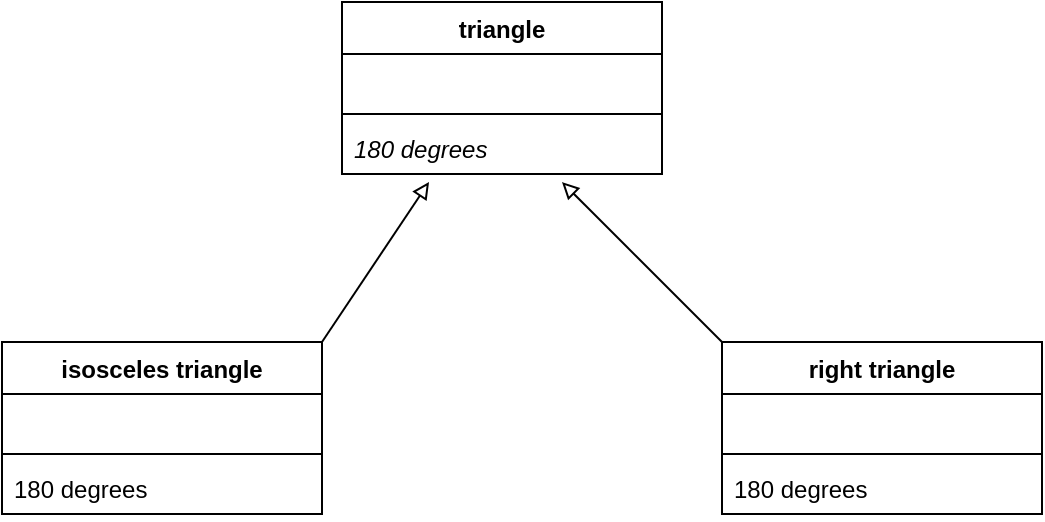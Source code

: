 <mxfile version="18.1.2" type="device"><diagram id="KE2rfAVybgUXC8RpabZR" name="Page-1"><mxGraphModel dx="1247" dy="677" grid="1" gridSize="10" guides="1" tooltips="1" connect="1" arrows="1" fold="1" page="1" pageScale="1" pageWidth="827" pageHeight="1169" math="0" shadow="0"><root><mxCell id="0"/><mxCell id="1" parent="0"/><mxCell id="fdelN8Dxwi9HQibGpD-H-1" value="triangle" style="swimlane;fontStyle=1;align=center;verticalAlign=top;childLayout=stackLayout;horizontal=1;startSize=26;horizontalStack=0;resizeParent=1;resizeParentMax=0;resizeLast=0;collapsible=1;marginBottom=0;" vertex="1" parent="1"><mxGeometry x="290" y="190" width="160" height="86" as="geometry"/></mxCell><mxCell id="fdelN8Dxwi9HQibGpD-H-2" value=" " style="text;strokeColor=none;fillColor=none;align=left;verticalAlign=top;spacingLeft=4;spacingRight=4;overflow=hidden;rotatable=0;points=[[0,0.5],[1,0.5]];portConstraint=eastwest;" vertex="1" parent="fdelN8Dxwi9HQibGpD-H-1"><mxGeometry y="26" width="160" height="26" as="geometry"/></mxCell><mxCell id="fdelN8Dxwi9HQibGpD-H-3" value="" style="line;strokeWidth=1;fillColor=none;align=left;verticalAlign=middle;spacingTop=-1;spacingLeft=3;spacingRight=3;rotatable=0;labelPosition=right;points=[];portConstraint=eastwest;" vertex="1" parent="fdelN8Dxwi9HQibGpD-H-1"><mxGeometry y="52" width="160" height="8" as="geometry"/></mxCell><mxCell id="fdelN8Dxwi9HQibGpD-H-4" value="180 degrees" style="text;strokeColor=none;fillColor=none;align=left;verticalAlign=top;spacingLeft=4;spacingRight=4;overflow=hidden;rotatable=0;points=[[0,0.5],[1,0.5]];portConstraint=eastwest;fontStyle=2" vertex="1" parent="fdelN8Dxwi9HQibGpD-H-1"><mxGeometry y="60" width="160" height="26" as="geometry"/></mxCell><mxCell id="fdelN8Dxwi9HQibGpD-H-17" style="edgeStyle=none;rounded=0;orthogonalLoop=1;jettySize=auto;html=1;exitX=0;exitY=0;exitDx=0;exitDy=0;endArrow=block;endFill=0;strokeWidth=1;" edge="1" parent="1" source="fdelN8Dxwi9HQibGpD-H-5"><mxGeometry relative="1" as="geometry"><mxPoint x="400" y="280" as="targetPoint"/></mxGeometry></mxCell><mxCell id="fdelN8Dxwi9HQibGpD-H-5" value="right triangle" style="swimlane;fontStyle=1;align=center;verticalAlign=top;childLayout=stackLayout;horizontal=1;startSize=26;horizontalStack=0;resizeParent=1;resizeParentMax=0;resizeLast=0;collapsible=1;marginBottom=0;" vertex="1" parent="1"><mxGeometry x="480" y="360" width="160" height="86" as="geometry"/></mxCell><mxCell id="fdelN8Dxwi9HQibGpD-H-6" value=" " style="text;strokeColor=none;fillColor=none;align=left;verticalAlign=top;spacingLeft=4;spacingRight=4;overflow=hidden;rotatable=0;points=[[0,0.5],[1,0.5]];portConstraint=eastwest;" vertex="1" parent="fdelN8Dxwi9HQibGpD-H-5"><mxGeometry y="26" width="160" height="26" as="geometry"/></mxCell><mxCell id="fdelN8Dxwi9HQibGpD-H-7" value="" style="line;strokeWidth=1;fillColor=none;align=left;verticalAlign=middle;spacingTop=-1;spacingLeft=3;spacingRight=3;rotatable=0;labelPosition=right;points=[];portConstraint=eastwest;" vertex="1" parent="fdelN8Dxwi9HQibGpD-H-5"><mxGeometry y="52" width="160" height="8" as="geometry"/></mxCell><mxCell id="fdelN8Dxwi9HQibGpD-H-8" value="180 degrees" style="text;strokeColor=none;fillColor=none;align=left;verticalAlign=top;spacingLeft=4;spacingRight=4;overflow=hidden;rotatable=0;points=[[0,0.5],[1,0.5]];portConstraint=eastwest;" vertex="1" parent="fdelN8Dxwi9HQibGpD-H-5"><mxGeometry y="60" width="160" height="26" as="geometry"/></mxCell><mxCell id="fdelN8Dxwi9HQibGpD-H-9" value="isosceles triangle" style="swimlane;fontStyle=1;align=center;verticalAlign=top;childLayout=stackLayout;horizontal=1;startSize=26;horizontalStack=0;resizeParent=1;resizeParentMax=0;resizeLast=0;collapsible=1;marginBottom=0;" vertex="1" parent="1"><mxGeometry x="120" y="360" width="160" height="86" as="geometry"/></mxCell><mxCell id="fdelN8Dxwi9HQibGpD-H-10" value=" " style="text;strokeColor=none;fillColor=none;align=left;verticalAlign=top;spacingLeft=4;spacingRight=4;overflow=hidden;rotatable=0;points=[[0,0.5],[1,0.5]];portConstraint=eastwest;" vertex="1" parent="fdelN8Dxwi9HQibGpD-H-9"><mxGeometry y="26" width="160" height="26" as="geometry"/></mxCell><mxCell id="fdelN8Dxwi9HQibGpD-H-11" value="" style="line;strokeWidth=1;fillColor=none;align=left;verticalAlign=middle;spacingTop=-1;spacingLeft=3;spacingRight=3;rotatable=0;labelPosition=right;points=[];portConstraint=eastwest;" vertex="1" parent="fdelN8Dxwi9HQibGpD-H-9"><mxGeometry y="52" width="160" height="8" as="geometry"/></mxCell><mxCell id="fdelN8Dxwi9HQibGpD-H-12" value="180 degrees" style="text;strokeColor=none;fillColor=none;align=left;verticalAlign=top;spacingLeft=4;spacingRight=4;overflow=hidden;rotatable=0;points=[[0,0.5],[1,0.5]];portConstraint=eastwest;fontStyle=0" vertex="1" parent="fdelN8Dxwi9HQibGpD-H-9"><mxGeometry y="60" width="160" height="26" as="geometry"/></mxCell><mxCell id="fdelN8Dxwi9HQibGpD-H-16" style="rounded=0;orthogonalLoop=1;jettySize=auto;html=1;endArrow=block;endFill=0;exitX=1;exitY=0;exitDx=0;exitDy=0;strokeWidth=1;entryX=0.272;entryY=1.154;entryDx=0;entryDy=0;entryPerimeter=0;" edge="1" parent="1" source="fdelN8Dxwi9HQibGpD-H-9" target="fdelN8Dxwi9HQibGpD-H-4"><mxGeometry relative="1" as="geometry"><mxPoint x="360" y="280" as="targetPoint"/></mxGeometry></mxCell></root></mxGraphModel></diagram></mxfile>